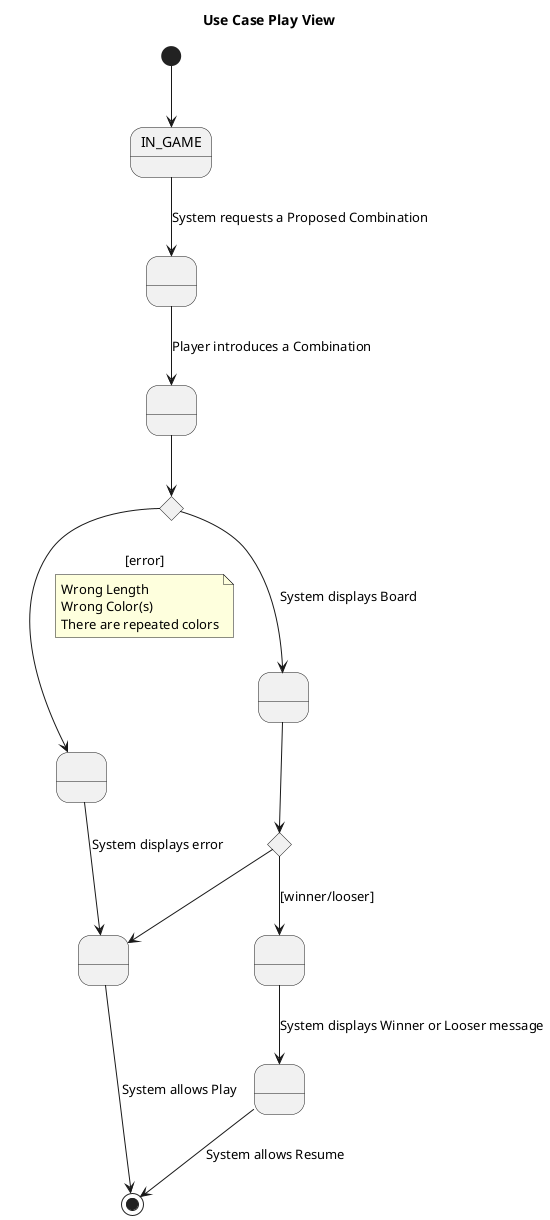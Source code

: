 @startuml UseCasePlayView
title Use Case Play View

state IN_GAME 
state A as " "
state B as " "
state C as " "
state D as " "
state E as " "
state F as " "
state H as " "

state if1 <<choice>>
state if2 <<choice>>

[*] --> IN_GAME
IN_GAME --> A : System requests a Proposed Combination
A --> B : Player introduces a Combination
B --> if1 
    if1 --> C : [error]
    note on link
        Wrong Length
        Wrong Color(s)
        There are repeated colors
    endnote
    C --> D : System displays error
    D --> [*] : System allows Play
if1 --> E : System displays Board
E --> if2
    if2 --> D
if2 --> F : [winner/looser]
F --> H : System displays Winner or Looser message
H --> [*] : System allows Resume    
@enduml